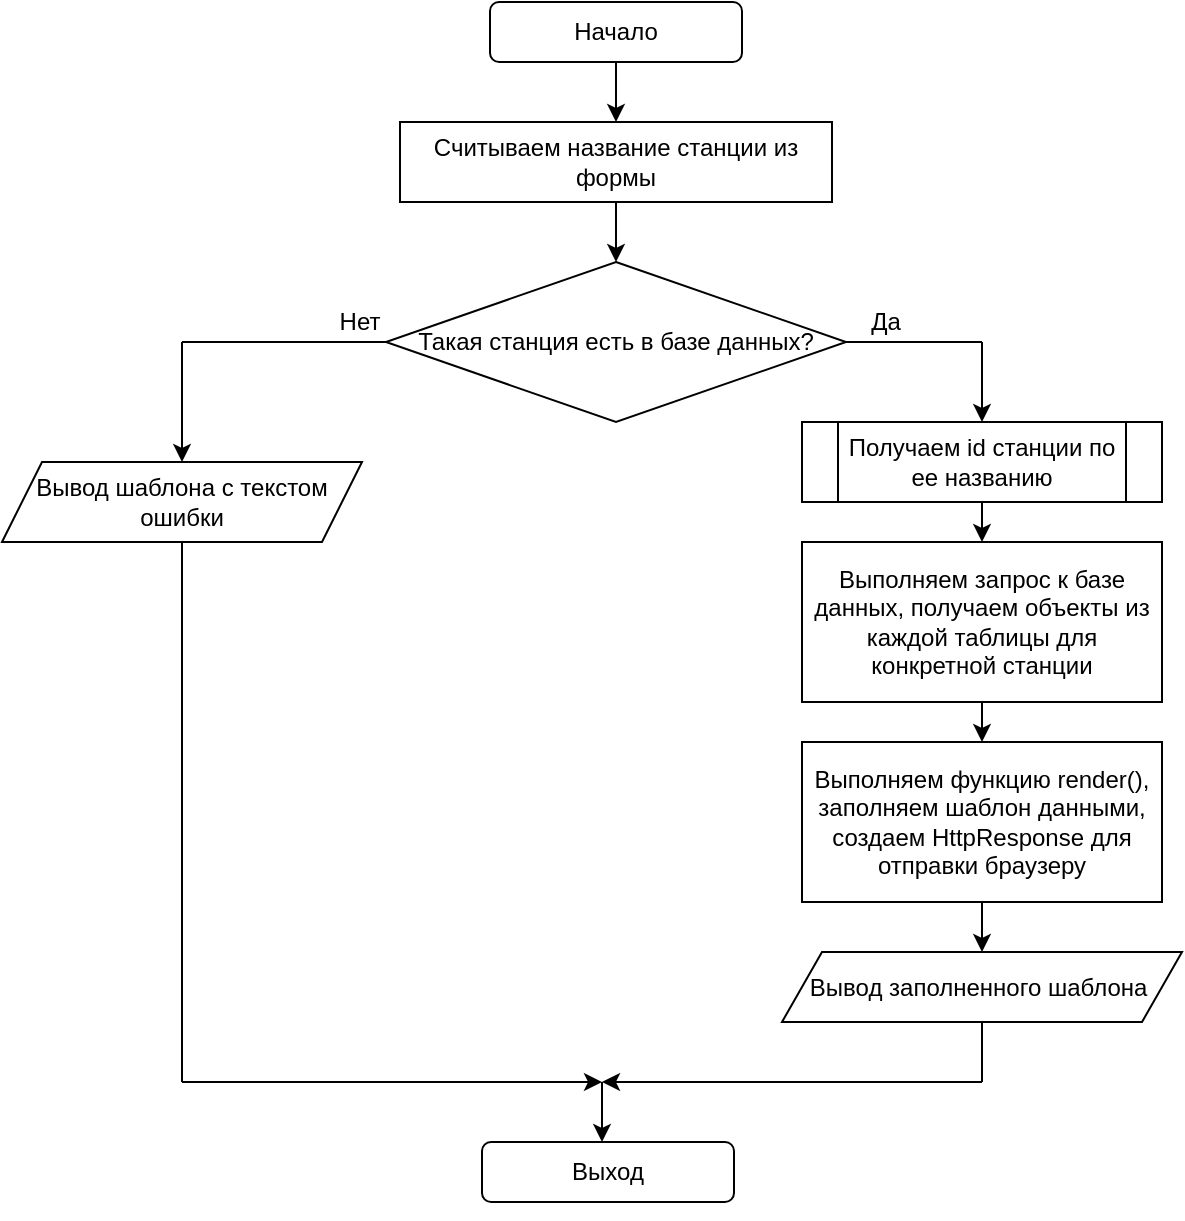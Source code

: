 <mxfile version="14.7.2" type="github">
  <diagram id="mWplZK4BHEZrfkZpoma6" name="Page-1">
    <mxGraphModel dx="1483" dy="783" grid="1" gridSize="10" guides="1" tooltips="1" connect="1" arrows="1" fold="1" page="1" pageScale="1" pageWidth="827" pageHeight="1169" math="0" shadow="0">
      <root>
        <mxCell id="0" />
        <mxCell id="1" parent="0" />
        <mxCell id="PJY2FfgqVHya2o1p99eN-1" value="Начало" style="rounded=1;whiteSpace=wrap;html=1;" vertex="1" parent="1">
          <mxGeometry x="354" y="20" width="126" height="30" as="geometry" />
        </mxCell>
        <mxCell id="PJY2FfgqVHya2o1p99eN-3" value="Считываем название станции из формы" style="rounded=0;whiteSpace=wrap;html=1;" vertex="1" parent="1">
          <mxGeometry x="309" y="80" width="216" height="40" as="geometry" />
        </mxCell>
        <mxCell id="PJY2FfgqVHya2o1p99eN-5" value="Такая станция есть в базе данных?" style="rhombus;whiteSpace=wrap;html=1;" vertex="1" parent="1">
          <mxGeometry x="302" y="150" width="230" height="80" as="geometry" />
        </mxCell>
        <mxCell id="PJY2FfgqVHya2o1p99eN-6" value="Выход" style="rounded=1;whiteSpace=wrap;html=1;" vertex="1" parent="1">
          <mxGeometry x="350" y="590" width="126" height="30" as="geometry" />
        </mxCell>
        <mxCell id="PJY2FfgqVHya2o1p99eN-7" value="" style="endArrow=none;html=1;entryX=0;entryY=0.5;entryDx=0;entryDy=0;" edge="1" parent="1" target="PJY2FfgqVHya2o1p99eN-5">
          <mxGeometry width="50" height="50" relative="1" as="geometry">
            <mxPoint x="200" y="190" as="sourcePoint" />
            <mxPoint x="440" y="250" as="targetPoint" />
          </mxGeometry>
        </mxCell>
        <mxCell id="PJY2FfgqVHya2o1p99eN-8" value="Вывод шаблона с текстом ошибки" style="shape=parallelogram;perimeter=parallelogramPerimeter;whiteSpace=wrap;html=1;fixedSize=1;" vertex="1" parent="1">
          <mxGeometry x="110" y="250" width="180" height="40" as="geometry" />
        </mxCell>
        <mxCell id="PJY2FfgqVHya2o1p99eN-9" value="" style="endArrow=classic;html=1;entryX=0.5;entryY=0;entryDx=0;entryDy=0;" edge="1" parent="1" target="PJY2FfgqVHya2o1p99eN-8">
          <mxGeometry width="50" height="50" relative="1" as="geometry">
            <mxPoint x="200" y="190" as="sourcePoint" />
            <mxPoint x="200" y="240" as="targetPoint" />
            <Array as="points" />
          </mxGeometry>
        </mxCell>
        <mxCell id="PJY2FfgqVHya2o1p99eN-10" value="" style="endArrow=classic;html=1;exitX=0.5;exitY=1;exitDx=0;exitDy=0;" edge="1" parent="1" source="PJY2FfgqVHya2o1p99eN-1">
          <mxGeometry width="50" height="50" relative="1" as="geometry">
            <mxPoint x="390" y="300" as="sourcePoint" />
            <mxPoint x="417" y="80" as="targetPoint" />
          </mxGeometry>
        </mxCell>
        <mxCell id="PJY2FfgqVHya2o1p99eN-11" value="" style="endArrow=classic;html=1;exitX=0.5;exitY=1;exitDx=0;exitDy=0;entryX=0.5;entryY=0;entryDx=0;entryDy=0;" edge="1" parent="1" source="PJY2FfgqVHya2o1p99eN-3" target="PJY2FfgqVHya2o1p99eN-5">
          <mxGeometry width="50" height="50" relative="1" as="geometry">
            <mxPoint x="390" y="300" as="sourcePoint" />
            <mxPoint x="440" y="250" as="targetPoint" />
          </mxGeometry>
        </mxCell>
        <mxCell id="PJY2FfgqVHya2o1p99eN-12" value="Нет" style="text;html=1;strokeColor=none;fillColor=none;align=center;verticalAlign=middle;whiteSpace=wrap;rounded=0;" vertex="1" parent="1">
          <mxGeometry x="269" y="170" width="40" height="20" as="geometry" />
        </mxCell>
        <mxCell id="PJY2FfgqVHya2o1p99eN-13" value="Да" style="text;html=1;strokeColor=none;fillColor=none;align=center;verticalAlign=middle;whiteSpace=wrap;rounded=0;" vertex="1" parent="1">
          <mxGeometry x="532" y="170" width="40" height="20" as="geometry" />
        </mxCell>
        <mxCell id="PJY2FfgqVHya2o1p99eN-14" value="" style="endArrow=none;html=1;entryX=0.5;entryY=1;entryDx=0;entryDy=0;" edge="1" parent="1" target="PJY2FfgqVHya2o1p99eN-8">
          <mxGeometry width="50" height="50" relative="1" as="geometry">
            <mxPoint x="200" y="560" as="sourcePoint" />
            <mxPoint x="210" y="330" as="targetPoint" />
          </mxGeometry>
        </mxCell>
        <mxCell id="PJY2FfgqVHya2o1p99eN-16" value="" style="endArrow=none;html=1;exitX=0;exitY=1;exitDx=0;exitDy=0;" edge="1" parent="1" source="PJY2FfgqVHya2o1p99eN-13">
          <mxGeometry width="50" height="50" relative="1" as="geometry">
            <mxPoint x="390" y="190" as="sourcePoint" />
            <mxPoint x="600" y="190" as="targetPoint" />
          </mxGeometry>
        </mxCell>
        <mxCell id="PJY2FfgqVHya2o1p99eN-23" style="edgeStyle=orthogonalEdgeStyle;rounded=0;orthogonalLoop=1;jettySize=auto;html=1;exitX=0.5;exitY=1;exitDx=0;exitDy=0;entryX=0.5;entryY=0;entryDx=0;entryDy=0;" edge="1" parent="1" source="PJY2FfgqVHya2o1p99eN-18" target="PJY2FfgqVHya2o1p99eN-22">
          <mxGeometry relative="1" as="geometry" />
        </mxCell>
        <mxCell id="PJY2FfgqVHya2o1p99eN-18" value="Выполняем запрос к базе данных, получаем объекты из каждой таблицы для конкретной станции" style="rounded=0;whiteSpace=wrap;html=1;" vertex="1" parent="1">
          <mxGeometry x="510" y="290" width="180" height="80" as="geometry" />
        </mxCell>
        <mxCell id="PJY2FfgqVHya2o1p99eN-19" value="Получаем id станции по ее названию" style="shape=process;whiteSpace=wrap;html=1;backgroundOutline=1;" vertex="1" parent="1">
          <mxGeometry x="510" y="230" width="180" height="40" as="geometry" />
        </mxCell>
        <mxCell id="PJY2FfgqVHya2o1p99eN-20" value="" style="endArrow=classic;html=1;entryX=0.5;entryY=0;entryDx=0;entryDy=0;" edge="1" parent="1" target="PJY2FfgqVHya2o1p99eN-19">
          <mxGeometry width="50" height="50" relative="1" as="geometry">
            <mxPoint x="600" y="190" as="sourcePoint" />
            <mxPoint x="610" y="220" as="targetPoint" />
          </mxGeometry>
        </mxCell>
        <mxCell id="PJY2FfgqVHya2o1p99eN-21" value="" style="endArrow=classic;html=1;exitX=0.5;exitY=1;exitDx=0;exitDy=0;entryX=0.5;entryY=0;entryDx=0;entryDy=0;" edge="1" parent="1" source="PJY2FfgqVHya2o1p99eN-19" target="PJY2FfgqVHya2o1p99eN-18">
          <mxGeometry width="50" height="50" relative="1" as="geometry">
            <mxPoint x="390" y="270" as="sourcePoint" />
            <mxPoint x="440" y="220" as="targetPoint" />
          </mxGeometry>
        </mxCell>
        <mxCell id="PJY2FfgqVHya2o1p99eN-25" style="edgeStyle=orthogonalEdgeStyle;rounded=0;orthogonalLoop=1;jettySize=auto;html=1;exitX=0.5;exitY=1;exitDx=0;exitDy=0;entryX=0.5;entryY=0;entryDx=0;entryDy=0;" edge="1" parent="1" source="PJY2FfgqVHya2o1p99eN-22" target="PJY2FfgqVHya2o1p99eN-24">
          <mxGeometry relative="1" as="geometry" />
        </mxCell>
        <mxCell id="PJY2FfgqVHya2o1p99eN-22" value="Выполняем функцию render(), заполняем шаблон данными, создаем HttpResponse для отправки браузеру" style="rounded=0;whiteSpace=wrap;html=1;" vertex="1" parent="1">
          <mxGeometry x="510" y="390" width="180" height="80" as="geometry" />
        </mxCell>
        <mxCell id="PJY2FfgqVHya2o1p99eN-24" value="Вывод заполненного шаблона&amp;nbsp;" style="shape=parallelogram;perimeter=parallelogramPerimeter;whiteSpace=wrap;html=1;fixedSize=1;" vertex="1" parent="1">
          <mxGeometry x="500" y="495" width="200" height="35" as="geometry" />
        </mxCell>
        <mxCell id="PJY2FfgqVHya2o1p99eN-27" value="" style="endArrow=none;html=1;exitX=0.5;exitY=1;exitDx=0;exitDy=0;" edge="1" parent="1" source="PJY2FfgqVHya2o1p99eN-24">
          <mxGeometry width="50" height="50" relative="1" as="geometry">
            <mxPoint x="530" y="530" as="sourcePoint" />
            <mxPoint x="600" y="560" as="targetPoint" />
          </mxGeometry>
        </mxCell>
        <mxCell id="PJY2FfgqVHya2o1p99eN-34" style="edgeStyle=orthogonalEdgeStyle;rounded=0;orthogonalLoop=1;jettySize=auto;html=1;exitX=0.5;exitY=1;exitDx=0;exitDy=0;" edge="1" parent="1" source="PJY2FfgqVHya2o1p99eN-6" target="PJY2FfgqVHya2o1p99eN-6">
          <mxGeometry relative="1" as="geometry" />
        </mxCell>
        <mxCell id="PJY2FfgqVHya2o1p99eN-37" value="" style="endArrow=classic;html=1;" edge="1" parent="1">
          <mxGeometry width="50" height="50" relative="1" as="geometry">
            <mxPoint x="410" y="560" as="sourcePoint" />
            <mxPoint x="410" y="590" as="targetPoint" />
          </mxGeometry>
        </mxCell>
        <mxCell id="PJY2FfgqVHya2o1p99eN-38" value="" style="endArrow=classic;html=1;" edge="1" parent="1">
          <mxGeometry width="50" height="50" relative="1" as="geometry">
            <mxPoint x="200" y="560" as="sourcePoint" />
            <mxPoint x="410" y="560" as="targetPoint" />
          </mxGeometry>
        </mxCell>
        <mxCell id="PJY2FfgqVHya2o1p99eN-39" value="" style="endArrow=classic;html=1;" edge="1" parent="1">
          <mxGeometry width="50" height="50" relative="1" as="geometry">
            <mxPoint x="600" y="560" as="sourcePoint" />
            <mxPoint x="410" y="560" as="targetPoint" />
          </mxGeometry>
        </mxCell>
      </root>
    </mxGraphModel>
  </diagram>
</mxfile>
